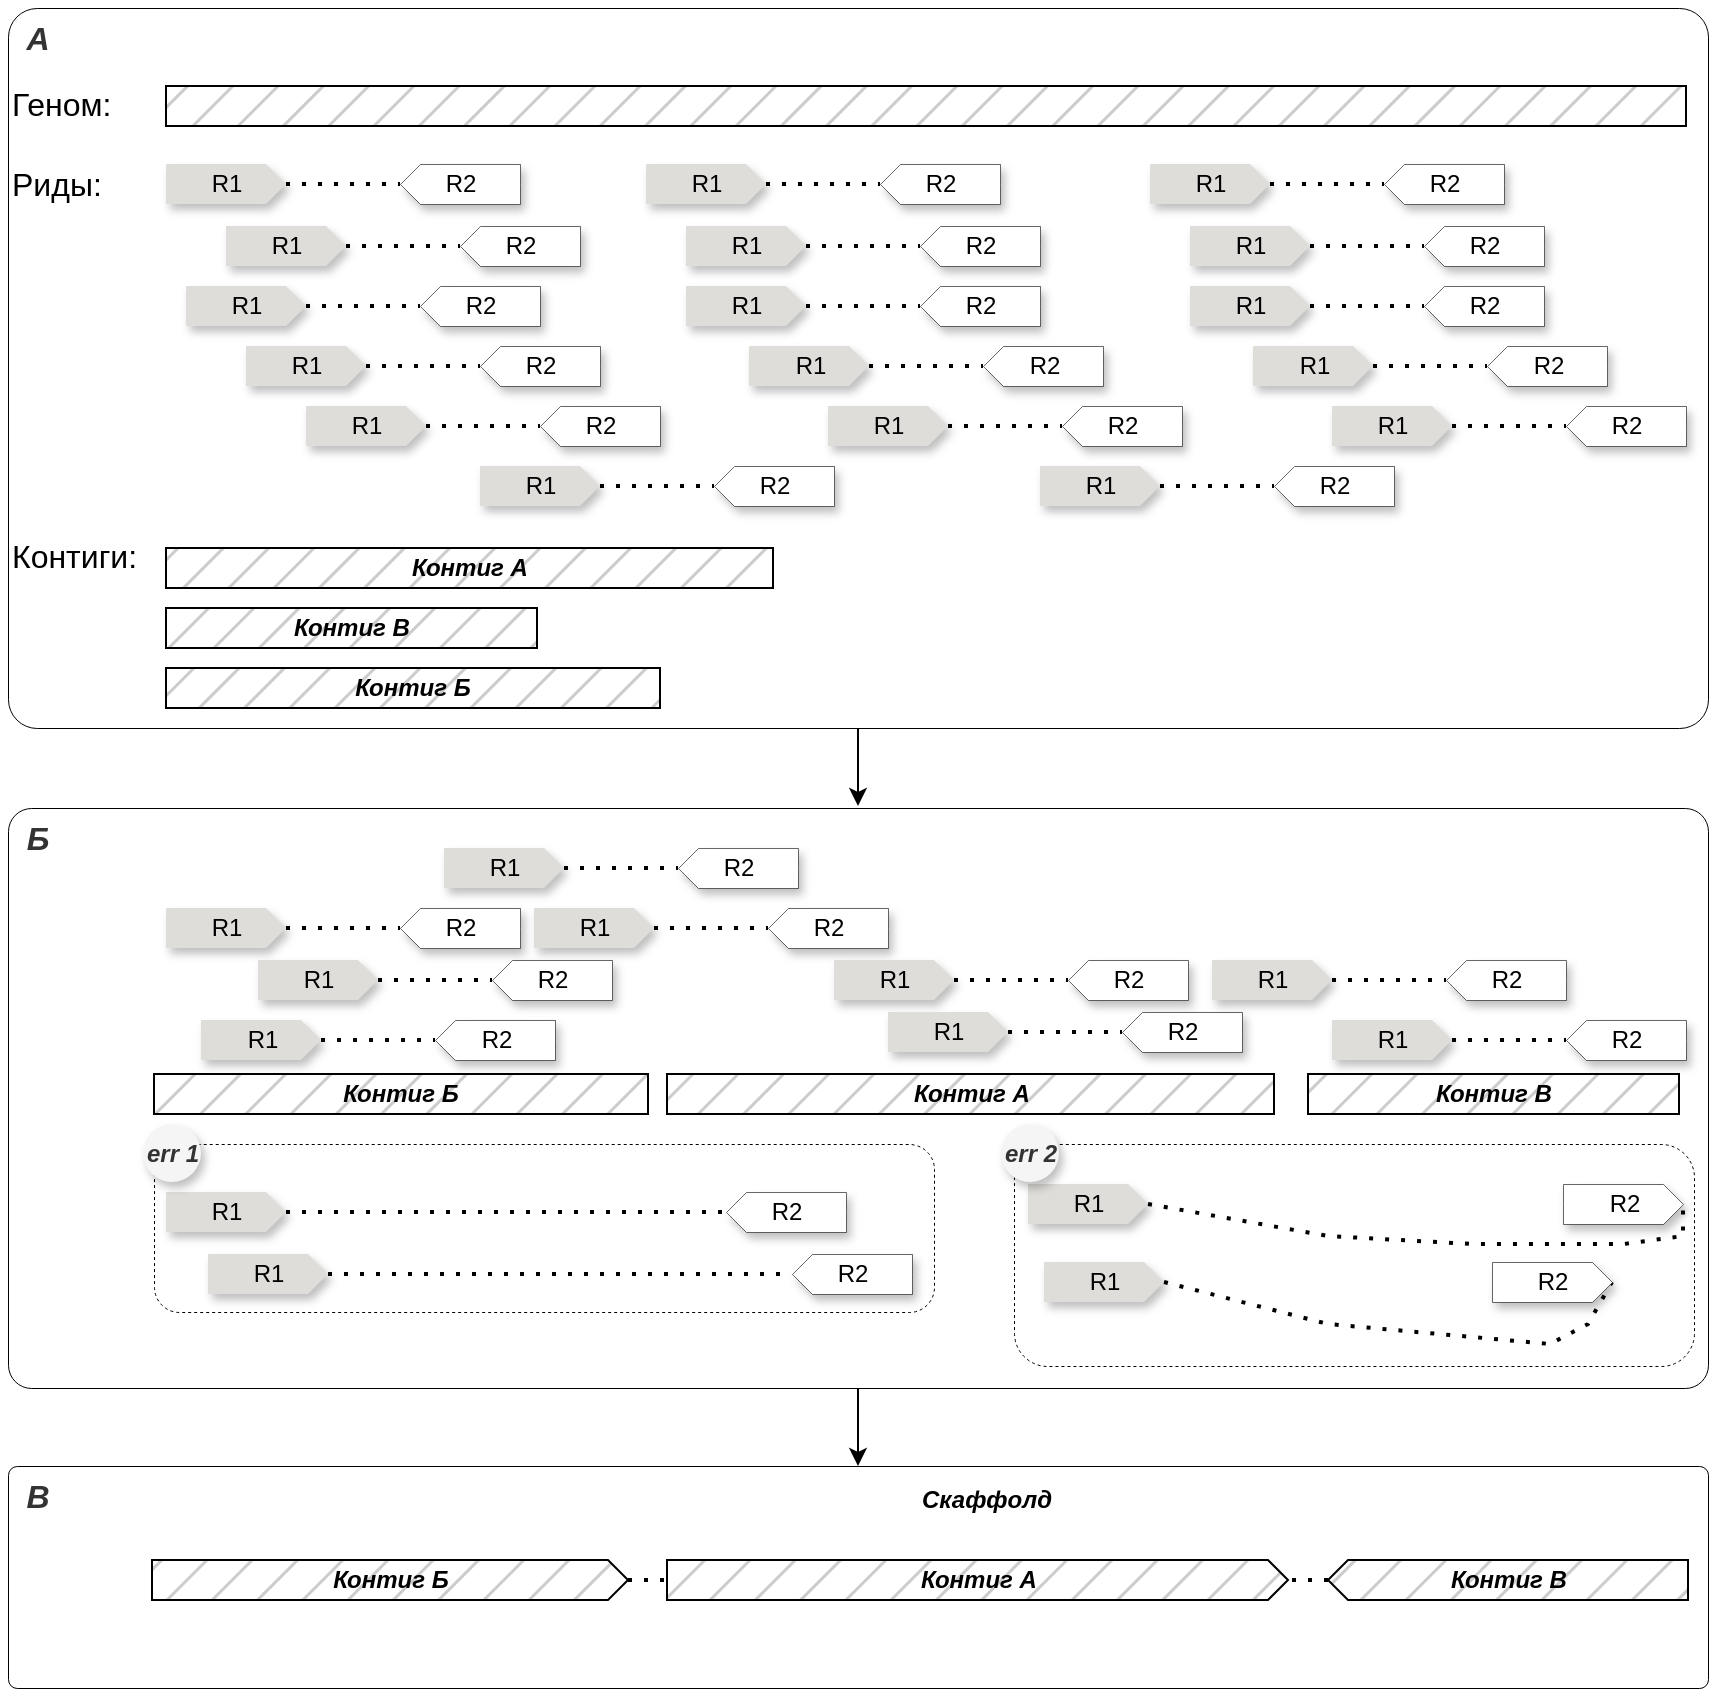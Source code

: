 <mxfile version="24.3.1" type="github">
  <diagram name="Page-1" id="klki8HAMNRLUYUzqoXMR">
    <mxGraphModel dx="2284" dy="1859" grid="1" gridSize="10" guides="1" tooltips="1" connect="1" arrows="1" fold="1" page="1" pageScale="1" pageWidth="850" pageHeight="1100" math="0" shadow="0">
      <root>
        <mxCell id="0" />
        <mxCell id="1" parent="0" />
        <mxCell id="mCn4RHrA8flqjWo2P5Nm-231" value="" style="rounded=1;whiteSpace=wrap;html=1;fillColor=none;strokeWidth=0.5;arcSize=4;" vertex="1" parent="1">
          <mxGeometry y="400" width="850" height="290" as="geometry" />
        </mxCell>
        <mxCell id="mCn4RHrA8flqjWo2P5Nm-222" value="" style="rounded=1;whiteSpace=wrap;html=1;fillColor=none;strokeWidth=0.5;dashed=1;" vertex="1" parent="1">
          <mxGeometry x="503" y="568" width="340" height="111" as="geometry" />
        </mxCell>
        <mxCell id="mCn4RHrA8flqjWo2P5Nm-1" value="" style="rounded=0;whiteSpace=wrap;html=1;strokeColor=default;gradientColor=none;gradientDirection=north;fillStyle=hatch;fillColor=#CCCCCC;" vertex="1" parent="1">
          <mxGeometry x="79" y="39" width="760" height="20" as="geometry" />
        </mxCell>
        <mxCell id="mCn4RHrA8flqjWo2P5Nm-2" value="R1" style="html=1;shadow=1;dashed=0;align=center;verticalAlign=middle;shape=mxgraph.arrows2.arrow;dy=0;dx=10;notch=0;fillColor=#deddda;strokeColor=none;" vertex="1" parent="1">
          <mxGeometry x="79" y="78" width="60" height="20" as="geometry" />
        </mxCell>
        <mxCell id="mCn4RHrA8flqjWo2P5Nm-3" value="" style="endArrow=none;dashed=1;html=1;dashPattern=1 3;strokeWidth=2;rounded=0;exitX=1;exitY=0.5;exitDx=0;exitDy=0;exitPerimeter=0;entryX=1;entryY=0.5;entryDx=0;entryDy=0;entryPerimeter=0;" edge="1" parent="1" source="mCn4RHrA8flqjWo2P5Nm-2" target="mCn4RHrA8flqjWo2P5Nm-4">
          <mxGeometry width="50" height="50" relative="1" as="geometry">
            <mxPoint x="309" y="118" as="sourcePoint" />
            <mxPoint x="399" y="88" as="targetPoint" />
          </mxGeometry>
        </mxCell>
        <mxCell id="mCn4RHrA8flqjWo2P5Nm-4" value="R2" style="html=1;shadow=1;dashed=0;align=center;verticalAlign=middle;shape=mxgraph.arrows2.arrow;dy=0;dx=10;notch=0;rotation=0;direction=west;strokeColor=default;strokeWidth=0.3;" vertex="1" parent="1">
          <mxGeometry x="196" y="78" width="60" height="20" as="geometry" />
        </mxCell>
        <mxCell id="mCn4RHrA8flqjWo2P5Nm-41" value="R1" style="html=1;shadow=1;dashed=0;align=center;verticalAlign=middle;shape=mxgraph.arrows2.arrow;dy=0;dx=10;notch=0;fillColor=#deddda;strokeColor=none;" vertex="1" parent="1">
          <mxGeometry x="109" y="109" width="60" height="20" as="geometry" />
        </mxCell>
        <mxCell id="mCn4RHrA8flqjWo2P5Nm-42" value="" style="endArrow=none;dashed=1;html=1;dashPattern=1 3;strokeWidth=2;rounded=0;exitX=1;exitY=0.5;exitDx=0;exitDy=0;exitPerimeter=0;entryX=1;entryY=0.5;entryDx=0;entryDy=0;entryPerimeter=0;" edge="1" parent="1" source="mCn4RHrA8flqjWo2P5Nm-41" target="mCn4RHrA8flqjWo2P5Nm-43">
          <mxGeometry width="50" height="50" relative="1" as="geometry">
            <mxPoint x="339" y="149" as="sourcePoint" />
            <mxPoint x="429" y="119" as="targetPoint" />
          </mxGeometry>
        </mxCell>
        <mxCell id="mCn4RHrA8flqjWo2P5Nm-43" value="R2" style="html=1;shadow=1;dashed=0;align=center;verticalAlign=middle;shape=mxgraph.arrows2.arrow;dy=0;dx=10;notch=0;rotation=0;direction=west;strokeColor=default;strokeWidth=0.3;" vertex="1" parent="1">
          <mxGeometry x="226" y="109" width="60" height="20" as="geometry" />
        </mxCell>
        <mxCell id="mCn4RHrA8flqjWo2P5Nm-44" value="R1" style="html=1;shadow=1;dashed=0;align=center;verticalAlign=middle;shape=mxgraph.arrows2.arrow;dy=0;dx=10;notch=0;fillColor=#deddda;strokeColor=none;" vertex="1" parent="1">
          <mxGeometry x="89" y="139" width="60" height="20" as="geometry" />
        </mxCell>
        <mxCell id="mCn4RHrA8flqjWo2P5Nm-45" value="" style="endArrow=none;dashed=1;html=1;dashPattern=1 3;strokeWidth=2;rounded=0;exitX=1;exitY=0.5;exitDx=0;exitDy=0;exitPerimeter=0;entryX=1;entryY=0.5;entryDx=0;entryDy=0;entryPerimeter=0;" edge="1" parent="1" source="mCn4RHrA8flqjWo2P5Nm-44" target="mCn4RHrA8flqjWo2P5Nm-46">
          <mxGeometry width="50" height="50" relative="1" as="geometry">
            <mxPoint x="319" y="179" as="sourcePoint" />
            <mxPoint x="409" y="149" as="targetPoint" />
          </mxGeometry>
        </mxCell>
        <mxCell id="mCn4RHrA8flqjWo2P5Nm-46" value="R2" style="html=1;shadow=1;dashed=0;align=center;verticalAlign=middle;shape=mxgraph.arrows2.arrow;dy=0;dx=10;notch=0;rotation=0;direction=west;strokeColor=default;strokeWidth=0.3;" vertex="1" parent="1">
          <mxGeometry x="206" y="139" width="60" height="20" as="geometry" />
        </mxCell>
        <mxCell id="mCn4RHrA8flqjWo2P5Nm-47" value="R1" style="html=1;shadow=1;dashed=0;align=center;verticalAlign=middle;shape=mxgraph.arrows2.arrow;dy=0;dx=10;notch=0;fillColor=#deddda;strokeColor=none;" vertex="1" parent="1">
          <mxGeometry x="119" y="169" width="60" height="20" as="geometry" />
        </mxCell>
        <mxCell id="mCn4RHrA8flqjWo2P5Nm-48" value="" style="endArrow=none;dashed=1;html=1;dashPattern=1 3;strokeWidth=2;rounded=0;exitX=1;exitY=0.5;exitDx=0;exitDy=0;exitPerimeter=0;entryX=1;entryY=0.5;entryDx=0;entryDy=0;entryPerimeter=0;" edge="1" parent="1" source="mCn4RHrA8flqjWo2P5Nm-47" target="mCn4RHrA8flqjWo2P5Nm-49">
          <mxGeometry width="50" height="50" relative="1" as="geometry">
            <mxPoint x="349" y="209" as="sourcePoint" />
            <mxPoint x="439" y="179" as="targetPoint" />
          </mxGeometry>
        </mxCell>
        <mxCell id="mCn4RHrA8flqjWo2P5Nm-49" value="R2" style="html=1;shadow=1;dashed=0;align=center;verticalAlign=middle;shape=mxgraph.arrows2.arrow;dy=0;dx=10;notch=0;rotation=0;direction=west;strokeColor=default;strokeWidth=0.3;" vertex="1" parent="1">
          <mxGeometry x="236" y="169" width="60" height="20" as="geometry" />
        </mxCell>
        <mxCell id="mCn4RHrA8flqjWo2P5Nm-50" value="R1" style="html=1;shadow=1;dashed=0;align=center;verticalAlign=middle;shape=mxgraph.arrows2.arrow;dy=0;dx=10;notch=0;fillColor=#deddda;strokeColor=none;" vertex="1" parent="1">
          <mxGeometry x="149" y="199" width="60" height="20" as="geometry" />
        </mxCell>
        <mxCell id="mCn4RHrA8flqjWo2P5Nm-51" value="" style="endArrow=none;dashed=1;html=1;dashPattern=1 3;strokeWidth=2;rounded=0;exitX=1;exitY=0.5;exitDx=0;exitDy=0;exitPerimeter=0;entryX=1;entryY=0.5;entryDx=0;entryDy=0;entryPerimeter=0;" edge="1" parent="1" source="mCn4RHrA8flqjWo2P5Nm-50" target="mCn4RHrA8flqjWo2P5Nm-52">
          <mxGeometry width="50" height="50" relative="1" as="geometry">
            <mxPoint x="379" y="239" as="sourcePoint" />
            <mxPoint x="469" y="209" as="targetPoint" />
          </mxGeometry>
        </mxCell>
        <mxCell id="mCn4RHrA8flqjWo2P5Nm-52" value="R2" style="html=1;shadow=1;dashed=0;align=center;verticalAlign=middle;shape=mxgraph.arrows2.arrow;dy=0;dx=10;notch=0;rotation=0;direction=west;strokeColor=default;strokeWidth=0.3;" vertex="1" parent="1">
          <mxGeometry x="266" y="199" width="60" height="20" as="geometry" />
        </mxCell>
        <mxCell id="mCn4RHrA8flqjWo2P5Nm-53" value="R1" style="html=1;shadow=1;dashed=0;align=center;verticalAlign=middle;shape=mxgraph.arrows2.arrow;dy=0;dx=10;notch=0;fillColor=#deddda;strokeColor=none;" vertex="1" parent="1">
          <mxGeometry x="236" y="229" width="60" height="20" as="geometry" />
        </mxCell>
        <mxCell id="mCn4RHrA8flqjWo2P5Nm-54" value="" style="endArrow=none;dashed=1;html=1;dashPattern=1 3;strokeWidth=2;rounded=0;exitX=1;exitY=0.5;exitDx=0;exitDy=0;exitPerimeter=0;entryX=1;entryY=0.5;entryDx=0;entryDy=0;entryPerimeter=0;" edge="1" parent="1" source="mCn4RHrA8flqjWo2P5Nm-53" target="mCn4RHrA8flqjWo2P5Nm-55">
          <mxGeometry width="50" height="50" relative="1" as="geometry">
            <mxPoint x="466" y="269" as="sourcePoint" />
            <mxPoint x="556" y="239" as="targetPoint" />
          </mxGeometry>
        </mxCell>
        <mxCell id="mCn4RHrA8flqjWo2P5Nm-55" value="R2" style="html=1;shadow=1;dashed=0;align=center;verticalAlign=middle;shape=mxgraph.arrows2.arrow;dy=0;dx=10;notch=0;rotation=0;direction=west;strokeColor=default;strokeWidth=0.3;" vertex="1" parent="1">
          <mxGeometry x="353" y="229" width="60" height="20" as="geometry" />
        </mxCell>
        <mxCell id="mCn4RHrA8flqjWo2P5Nm-56" value="R1" style="html=1;shadow=1;dashed=0;align=center;verticalAlign=middle;shape=mxgraph.arrows2.arrow;dy=0;dx=10;notch=0;fillColor=#deddda;strokeColor=none;" vertex="1" parent="1">
          <mxGeometry x="319" y="78" width="60" height="20" as="geometry" />
        </mxCell>
        <mxCell id="mCn4RHrA8flqjWo2P5Nm-57" value="" style="endArrow=none;dashed=1;html=1;dashPattern=1 3;strokeWidth=2;rounded=0;exitX=1;exitY=0.5;exitDx=0;exitDy=0;exitPerimeter=0;entryX=1;entryY=0.5;entryDx=0;entryDy=0;entryPerimeter=0;" edge="1" parent="1" source="mCn4RHrA8flqjWo2P5Nm-56" target="mCn4RHrA8flqjWo2P5Nm-58">
          <mxGeometry width="50" height="50" relative="1" as="geometry">
            <mxPoint x="549" y="118" as="sourcePoint" />
            <mxPoint x="639" y="88" as="targetPoint" />
          </mxGeometry>
        </mxCell>
        <mxCell id="mCn4RHrA8flqjWo2P5Nm-58" value="R2" style="html=1;shadow=1;dashed=0;align=center;verticalAlign=middle;shape=mxgraph.arrows2.arrow;dy=0;dx=10;notch=0;rotation=0;direction=west;strokeColor=default;strokeWidth=0.3;" vertex="1" parent="1">
          <mxGeometry x="436" y="78" width="60" height="20" as="geometry" />
        </mxCell>
        <mxCell id="mCn4RHrA8flqjWo2P5Nm-59" value="R1" style="html=1;shadow=1;dashed=0;align=center;verticalAlign=middle;shape=mxgraph.arrows2.arrow;dy=0;dx=10;notch=0;fillColor=#deddda;strokeColor=none;" vertex="1" parent="1">
          <mxGeometry x="339" y="109" width="60" height="20" as="geometry" />
        </mxCell>
        <mxCell id="mCn4RHrA8flqjWo2P5Nm-60" value="" style="endArrow=none;dashed=1;html=1;dashPattern=1 3;strokeWidth=2;rounded=0;exitX=1;exitY=0.5;exitDx=0;exitDy=0;exitPerimeter=0;entryX=1;entryY=0.5;entryDx=0;entryDy=0;entryPerimeter=0;" edge="1" parent="1" source="mCn4RHrA8flqjWo2P5Nm-59" target="mCn4RHrA8flqjWo2P5Nm-61">
          <mxGeometry width="50" height="50" relative="1" as="geometry">
            <mxPoint x="569" y="149" as="sourcePoint" />
            <mxPoint x="659" y="119" as="targetPoint" />
          </mxGeometry>
        </mxCell>
        <mxCell id="mCn4RHrA8flqjWo2P5Nm-61" value="R2" style="html=1;shadow=1;dashed=0;align=center;verticalAlign=middle;shape=mxgraph.arrows2.arrow;dy=0;dx=10;notch=0;rotation=0;direction=west;strokeColor=default;strokeWidth=0.3;" vertex="1" parent="1">
          <mxGeometry x="456" y="109" width="60" height="20" as="geometry" />
        </mxCell>
        <mxCell id="mCn4RHrA8flqjWo2P5Nm-62" value="R1" style="html=1;shadow=1;dashed=0;align=center;verticalAlign=middle;shape=mxgraph.arrows2.arrow;dy=0;dx=10;notch=0;fillColor=#deddda;strokeColor=none;" vertex="1" parent="1">
          <mxGeometry x="339" y="139" width="60" height="20" as="geometry" />
        </mxCell>
        <mxCell id="mCn4RHrA8flqjWo2P5Nm-63" value="" style="endArrow=none;dashed=1;html=1;dashPattern=1 3;strokeWidth=2;rounded=0;exitX=1;exitY=0.5;exitDx=0;exitDy=0;exitPerimeter=0;entryX=1;entryY=0.5;entryDx=0;entryDy=0;entryPerimeter=0;" edge="1" parent="1" source="mCn4RHrA8flqjWo2P5Nm-62" target="mCn4RHrA8flqjWo2P5Nm-64">
          <mxGeometry width="50" height="50" relative="1" as="geometry">
            <mxPoint x="569" y="179" as="sourcePoint" />
            <mxPoint x="659" y="149" as="targetPoint" />
          </mxGeometry>
        </mxCell>
        <mxCell id="mCn4RHrA8flqjWo2P5Nm-64" value="R2" style="html=1;shadow=1;dashed=0;align=center;verticalAlign=middle;shape=mxgraph.arrows2.arrow;dy=0;dx=10;notch=0;rotation=0;direction=west;strokeColor=default;strokeWidth=0.3;" vertex="1" parent="1">
          <mxGeometry x="456" y="139" width="60" height="20" as="geometry" />
        </mxCell>
        <mxCell id="mCn4RHrA8flqjWo2P5Nm-65" value="R1" style="html=1;shadow=1;dashed=0;align=center;verticalAlign=middle;shape=mxgraph.arrows2.arrow;dy=0;dx=10;notch=0;fillColor=#deddda;strokeColor=none;" vertex="1" parent="1">
          <mxGeometry x="370.5" y="169" width="60" height="20" as="geometry" />
        </mxCell>
        <mxCell id="mCn4RHrA8flqjWo2P5Nm-66" value="" style="endArrow=none;dashed=1;html=1;dashPattern=1 3;strokeWidth=2;rounded=0;exitX=1;exitY=0.5;exitDx=0;exitDy=0;exitPerimeter=0;entryX=1;entryY=0.5;entryDx=0;entryDy=0;entryPerimeter=0;" edge="1" parent="1" source="mCn4RHrA8flqjWo2P5Nm-65" target="mCn4RHrA8flqjWo2P5Nm-67">
          <mxGeometry width="50" height="50" relative="1" as="geometry">
            <mxPoint x="600.5" y="209" as="sourcePoint" />
            <mxPoint x="690.5" y="179" as="targetPoint" />
          </mxGeometry>
        </mxCell>
        <mxCell id="mCn4RHrA8flqjWo2P5Nm-67" value="R2" style="html=1;shadow=1;dashed=0;align=center;verticalAlign=middle;shape=mxgraph.arrows2.arrow;dy=0;dx=10;notch=0;rotation=0;direction=west;strokeColor=default;strokeWidth=0.3;" vertex="1" parent="1">
          <mxGeometry x="487.5" y="169" width="60" height="20" as="geometry" />
        </mxCell>
        <mxCell id="mCn4RHrA8flqjWo2P5Nm-68" value="R1" style="html=1;shadow=1;dashed=0;align=center;verticalAlign=middle;shape=mxgraph.arrows2.arrow;dy=0;dx=10;notch=0;fillColor=#deddda;strokeColor=none;" vertex="1" parent="1">
          <mxGeometry x="410" y="199" width="60" height="20" as="geometry" />
        </mxCell>
        <mxCell id="mCn4RHrA8flqjWo2P5Nm-69" value="" style="endArrow=none;dashed=1;html=1;dashPattern=1 3;strokeWidth=2;rounded=0;exitX=1;exitY=0.5;exitDx=0;exitDy=0;exitPerimeter=0;entryX=1;entryY=0.5;entryDx=0;entryDy=0;entryPerimeter=0;" edge="1" parent="1" source="mCn4RHrA8flqjWo2P5Nm-68" target="mCn4RHrA8flqjWo2P5Nm-70">
          <mxGeometry width="50" height="50" relative="1" as="geometry">
            <mxPoint x="640" y="239" as="sourcePoint" />
            <mxPoint x="730" y="209" as="targetPoint" />
          </mxGeometry>
        </mxCell>
        <mxCell id="mCn4RHrA8flqjWo2P5Nm-70" value="R2" style="html=1;shadow=1;dashed=0;align=center;verticalAlign=middle;shape=mxgraph.arrows2.arrow;dy=0;dx=10;notch=0;rotation=0;direction=west;strokeColor=default;strokeWidth=0.3;" vertex="1" parent="1">
          <mxGeometry x="527" y="199" width="60" height="20" as="geometry" />
        </mxCell>
        <mxCell id="mCn4RHrA8flqjWo2P5Nm-71" value="R1" style="html=1;shadow=1;dashed=0;align=center;verticalAlign=middle;shape=mxgraph.arrows2.arrow;dy=0;dx=10;notch=0;fillColor=#deddda;strokeColor=none;" vertex="1" parent="1">
          <mxGeometry x="516" y="229" width="60" height="20" as="geometry" />
        </mxCell>
        <mxCell id="mCn4RHrA8flqjWo2P5Nm-72" value="" style="endArrow=none;dashed=1;html=1;dashPattern=1 3;strokeWidth=2;rounded=0;exitX=1;exitY=0.5;exitDx=0;exitDy=0;exitPerimeter=0;entryX=1;entryY=0.5;entryDx=0;entryDy=0;entryPerimeter=0;" edge="1" parent="1" source="mCn4RHrA8flqjWo2P5Nm-71" target="mCn4RHrA8flqjWo2P5Nm-73">
          <mxGeometry width="50" height="50" relative="1" as="geometry">
            <mxPoint x="746" y="269" as="sourcePoint" />
            <mxPoint x="836" y="239" as="targetPoint" />
          </mxGeometry>
        </mxCell>
        <mxCell id="mCn4RHrA8flqjWo2P5Nm-73" value="R2" style="html=1;shadow=1;dashed=0;align=center;verticalAlign=middle;shape=mxgraph.arrows2.arrow;dy=0;dx=10;notch=0;rotation=0;direction=west;strokeColor=default;strokeWidth=0.3;" vertex="1" parent="1">
          <mxGeometry x="633" y="229" width="60" height="20" as="geometry" />
        </mxCell>
        <mxCell id="mCn4RHrA8flqjWo2P5Nm-116" value="R1" style="html=1;shadow=1;dashed=0;align=center;verticalAlign=middle;shape=mxgraph.arrows2.arrow;dy=0;dx=10;notch=0;fillColor=#deddda;strokeColor=none;" vertex="1" parent="1">
          <mxGeometry x="571" y="78" width="60" height="20" as="geometry" />
        </mxCell>
        <mxCell id="mCn4RHrA8flqjWo2P5Nm-117" value="" style="endArrow=none;dashed=1;html=1;dashPattern=1 3;strokeWidth=2;rounded=0;exitX=1;exitY=0.5;exitDx=0;exitDy=0;exitPerimeter=0;entryX=1;entryY=0.5;entryDx=0;entryDy=0;entryPerimeter=0;" edge="1" parent="1" source="mCn4RHrA8flqjWo2P5Nm-116" target="mCn4RHrA8flqjWo2P5Nm-118">
          <mxGeometry width="50" height="50" relative="1" as="geometry">
            <mxPoint x="801" y="118" as="sourcePoint" />
            <mxPoint x="891" y="88" as="targetPoint" />
          </mxGeometry>
        </mxCell>
        <mxCell id="mCn4RHrA8flqjWo2P5Nm-118" value="R2" style="html=1;shadow=1;dashed=0;align=center;verticalAlign=middle;shape=mxgraph.arrows2.arrow;dy=0;dx=10;notch=0;rotation=0;direction=west;strokeColor=default;strokeWidth=0.3;" vertex="1" parent="1">
          <mxGeometry x="688" y="78" width="60" height="20" as="geometry" />
        </mxCell>
        <mxCell id="mCn4RHrA8flqjWo2P5Nm-119" value="R1" style="html=1;shadow=1;dashed=0;align=center;verticalAlign=middle;shape=mxgraph.arrows2.arrow;dy=0;dx=10;notch=0;fillColor=#deddda;strokeColor=none;" vertex="1" parent="1">
          <mxGeometry x="591" y="109" width="60" height="20" as="geometry" />
        </mxCell>
        <mxCell id="mCn4RHrA8flqjWo2P5Nm-120" value="" style="endArrow=none;dashed=1;html=1;dashPattern=1 3;strokeWidth=2;rounded=0;exitX=1;exitY=0.5;exitDx=0;exitDy=0;exitPerimeter=0;entryX=1;entryY=0.5;entryDx=0;entryDy=0;entryPerimeter=0;" edge="1" parent="1" source="mCn4RHrA8flqjWo2P5Nm-119" target="mCn4RHrA8flqjWo2P5Nm-121">
          <mxGeometry width="50" height="50" relative="1" as="geometry">
            <mxPoint x="821" y="149" as="sourcePoint" />
            <mxPoint x="911" y="119" as="targetPoint" />
          </mxGeometry>
        </mxCell>
        <mxCell id="mCn4RHrA8flqjWo2P5Nm-121" value="R2" style="html=1;shadow=1;dashed=0;align=center;verticalAlign=middle;shape=mxgraph.arrows2.arrow;dy=0;dx=10;notch=0;rotation=0;direction=west;strokeColor=default;strokeWidth=0.3;" vertex="1" parent="1">
          <mxGeometry x="708" y="109" width="60" height="20" as="geometry" />
        </mxCell>
        <mxCell id="mCn4RHrA8flqjWo2P5Nm-122" value="R1" style="html=1;shadow=1;dashed=0;align=center;verticalAlign=middle;shape=mxgraph.arrows2.arrow;dy=0;dx=10;notch=0;fillColor=#deddda;strokeColor=none;" vertex="1" parent="1">
          <mxGeometry x="591" y="139" width="60" height="20" as="geometry" />
        </mxCell>
        <mxCell id="mCn4RHrA8flqjWo2P5Nm-123" value="" style="endArrow=none;dashed=1;html=1;dashPattern=1 3;strokeWidth=2;rounded=0;exitX=1;exitY=0.5;exitDx=0;exitDy=0;exitPerimeter=0;entryX=1;entryY=0.5;entryDx=0;entryDy=0;entryPerimeter=0;" edge="1" parent="1" source="mCn4RHrA8flqjWo2P5Nm-122" target="mCn4RHrA8flqjWo2P5Nm-124">
          <mxGeometry width="50" height="50" relative="1" as="geometry">
            <mxPoint x="821" y="179" as="sourcePoint" />
            <mxPoint x="911" y="149" as="targetPoint" />
          </mxGeometry>
        </mxCell>
        <mxCell id="mCn4RHrA8flqjWo2P5Nm-124" value="R2" style="html=1;shadow=1;dashed=0;align=center;verticalAlign=middle;shape=mxgraph.arrows2.arrow;dy=0;dx=10;notch=0;rotation=0;direction=west;strokeColor=default;strokeWidth=0.3;" vertex="1" parent="1">
          <mxGeometry x="708" y="139" width="60" height="20" as="geometry" />
        </mxCell>
        <mxCell id="mCn4RHrA8flqjWo2P5Nm-125" value="R1" style="html=1;shadow=1;dashed=0;align=center;verticalAlign=middle;shape=mxgraph.arrows2.arrow;dy=0;dx=10;notch=0;fillColor=#deddda;strokeColor=none;" vertex="1" parent="1">
          <mxGeometry x="622.5" y="169" width="60" height="20" as="geometry" />
        </mxCell>
        <mxCell id="mCn4RHrA8flqjWo2P5Nm-126" value="" style="endArrow=none;dashed=1;html=1;dashPattern=1 3;strokeWidth=2;rounded=0;exitX=1;exitY=0.5;exitDx=0;exitDy=0;exitPerimeter=0;entryX=1;entryY=0.5;entryDx=0;entryDy=0;entryPerimeter=0;" edge="1" parent="1" source="mCn4RHrA8flqjWo2P5Nm-125" target="mCn4RHrA8flqjWo2P5Nm-127">
          <mxGeometry width="50" height="50" relative="1" as="geometry">
            <mxPoint x="852.5" y="209" as="sourcePoint" />
            <mxPoint x="942.5" y="179" as="targetPoint" />
          </mxGeometry>
        </mxCell>
        <mxCell id="mCn4RHrA8flqjWo2P5Nm-127" value="R2" style="html=1;shadow=1;dashed=0;align=center;verticalAlign=middle;shape=mxgraph.arrows2.arrow;dy=0;dx=10;notch=0;rotation=0;direction=west;strokeColor=default;strokeWidth=0.3;" vertex="1" parent="1">
          <mxGeometry x="739.5" y="169" width="60" height="20" as="geometry" />
        </mxCell>
        <mxCell id="mCn4RHrA8flqjWo2P5Nm-128" value="R1" style="html=1;shadow=1;dashed=0;align=center;verticalAlign=middle;shape=mxgraph.arrows2.arrow;dy=0;dx=10;notch=0;fillColor=#deddda;strokeColor=none;" vertex="1" parent="1">
          <mxGeometry x="662" y="199" width="60" height="20" as="geometry" />
        </mxCell>
        <mxCell id="mCn4RHrA8flqjWo2P5Nm-129" value="" style="endArrow=none;dashed=1;html=1;dashPattern=1 3;strokeWidth=2;rounded=0;exitX=1;exitY=0.5;exitDx=0;exitDy=0;exitPerimeter=0;entryX=1;entryY=0.5;entryDx=0;entryDy=0;entryPerimeter=0;" edge="1" parent="1" source="mCn4RHrA8flqjWo2P5Nm-128" target="mCn4RHrA8flqjWo2P5Nm-130">
          <mxGeometry width="50" height="50" relative="1" as="geometry">
            <mxPoint x="892" y="239" as="sourcePoint" />
            <mxPoint x="982" y="209" as="targetPoint" />
          </mxGeometry>
        </mxCell>
        <mxCell id="mCn4RHrA8flqjWo2P5Nm-130" value="R2" style="html=1;shadow=1;dashed=0;align=center;verticalAlign=middle;shape=mxgraph.arrows2.arrow;dy=0;dx=10;notch=0;rotation=0;direction=west;strokeColor=default;strokeWidth=0.3;" vertex="1" parent="1">
          <mxGeometry x="779" y="199" width="60" height="20" as="geometry" />
        </mxCell>
        <mxCell id="mCn4RHrA8flqjWo2P5Nm-131" value="&lt;font style=&quot;font-size: 16px;&quot;&gt;Геном:&lt;/font&gt;" style="text;html=1;align=left;verticalAlign=middle;whiteSpace=wrap;rounded=0;" vertex="1" parent="1">
          <mxGeometry y="33" width="60" height="30" as="geometry" />
        </mxCell>
        <mxCell id="mCn4RHrA8flqjWo2P5Nm-132" value="&lt;font style=&quot;font-size: 16px;&quot;&gt;Риды:&lt;/font&gt;" style="text;html=1;align=left;verticalAlign=middle;whiteSpace=wrap;rounded=0;" vertex="1" parent="1">
          <mxGeometry y="73" width="60" height="30" as="geometry" />
        </mxCell>
        <mxCell id="mCn4RHrA8flqjWo2P5Nm-133" value="&lt;i&gt;&lt;b&gt;Контиг &lt;/b&gt;&lt;/i&gt;&lt;i&gt;&lt;b&gt;Б&lt;/b&gt;&lt;/i&gt;" style="rounded=0;whiteSpace=wrap;html=1;strokeColor=default;gradientColor=none;gradientDirection=north;fillStyle=hatch;fillColor=#CCCCCC;" vertex="1" parent="1">
          <mxGeometry x="73" y="533" width="247" height="20" as="geometry" />
        </mxCell>
        <mxCell id="mCn4RHrA8flqjWo2P5Nm-134" value="&lt;i&gt;&lt;b&gt;Контиг&amp;nbsp;В&lt;/b&gt;&lt;/i&gt;" style="rounded=0;whiteSpace=wrap;html=1;strokeColor=default;gradientColor=none;gradientDirection=north;fillStyle=hatch;fillColor=#CCCCCC;" vertex="1" parent="1">
          <mxGeometry x="650" y="533" width="185.5" height="20" as="geometry" />
        </mxCell>
        <mxCell id="mCn4RHrA8flqjWo2P5Nm-135" value="&lt;i&gt;&lt;b&gt;Контиг A&lt;/b&gt;&lt;/i&gt;" style="rounded=0;whiteSpace=wrap;html=1;strokeColor=default;gradientColor=none;gradientDirection=north;fillStyle=hatch;fillColor=#CCCCCC;" vertex="1" parent="1">
          <mxGeometry x="329.5" y="533" width="303.5" height="20" as="geometry" />
        </mxCell>
        <mxCell id="mCn4RHrA8flqjWo2P5Nm-137" value="R1" style="html=1;shadow=1;dashed=0;align=center;verticalAlign=middle;shape=mxgraph.arrows2.arrow;dy=0;dx=10;notch=0;fillColor=#deddda;strokeColor=none;" vertex="1" parent="1">
          <mxGeometry x="263" y="450" width="60" height="20" as="geometry" />
        </mxCell>
        <mxCell id="mCn4RHrA8flqjWo2P5Nm-138" value="" style="endArrow=none;dashed=1;html=1;dashPattern=1 3;strokeWidth=2;rounded=0;exitX=1;exitY=0.5;exitDx=0;exitDy=0;exitPerimeter=0;entryX=1;entryY=0.5;entryDx=0;entryDy=0;entryPerimeter=0;" edge="1" parent="1" source="mCn4RHrA8flqjWo2P5Nm-137" target="mCn4RHrA8flqjWo2P5Nm-139">
          <mxGeometry width="50" height="50" relative="1" as="geometry">
            <mxPoint x="493" y="490" as="sourcePoint" />
            <mxPoint x="583" y="460" as="targetPoint" />
          </mxGeometry>
        </mxCell>
        <mxCell id="mCn4RHrA8flqjWo2P5Nm-139" value="R2" style="html=1;shadow=1;dashed=0;align=center;verticalAlign=middle;shape=mxgraph.arrows2.arrow;dy=0;dx=10;notch=0;rotation=0;direction=west;strokeColor=default;strokeWidth=0.3;" vertex="1" parent="1">
          <mxGeometry x="380" y="450" width="60" height="20" as="geometry" />
        </mxCell>
        <mxCell id="mCn4RHrA8flqjWo2P5Nm-143" value="R1" style="html=1;shadow=1;dashed=0;align=center;verticalAlign=middle;shape=mxgraph.arrows2.arrow;dy=0;dx=10;notch=0;fillColor=#deddda;strokeColor=none;" vertex="1" parent="1">
          <mxGeometry x="79" y="450" width="60" height="20" as="geometry" />
        </mxCell>
        <mxCell id="mCn4RHrA8flqjWo2P5Nm-144" value="" style="endArrow=none;dashed=1;html=1;dashPattern=1 3;strokeWidth=2;rounded=0;exitX=1;exitY=0.5;exitDx=0;exitDy=0;exitPerimeter=0;entryX=1;entryY=0.5;entryDx=0;entryDy=0;entryPerimeter=0;" edge="1" parent="1" source="mCn4RHrA8flqjWo2P5Nm-143" target="mCn4RHrA8flqjWo2P5Nm-145">
          <mxGeometry width="50" height="50" relative="1" as="geometry">
            <mxPoint x="309" y="490" as="sourcePoint" />
            <mxPoint x="399" y="460" as="targetPoint" />
          </mxGeometry>
        </mxCell>
        <mxCell id="mCn4RHrA8flqjWo2P5Nm-145" value="R2" style="html=1;shadow=1;dashed=0;align=center;verticalAlign=middle;shape=mxgraph.arrows2.arrow;dy=0;dx=10;notch=0;rotation=0;direction=west;strokeColor=default;strokeWidth=0.3;" vertex="1" parent="1">
          <mxGeometry x="196" y="450" width="60" height="20" as="geometry" />
        </mxCell>
        <mxCell id="mCn4RHrA8flqjWo2P5Nm-146" value="R1" style="html=1;shadow=1;dashed=0;align=center;verticalAlign=middle;shape=mxgraph.arrows2.arrow;dy=0;dx=10;notch=0;fillColor=#deddda;strokeColor=none;" vertex="1" parent="1">
          <mxGeometry x="125" y="476" width="60" height="20" as="geometry" />
        </mxCell>
        <mxCell id="mCn4RHrA8flqjWo2P5Nm-147" value="" style="endArrow=none;dashed=1;html=1;dashPattern=1 3;strokeWidth=2;rounded=0;exitX=1;exitY=0.5;exitDx=0;exitDy=0;exitPerimeter=0;entryX=1;entryY=0.5;entryDx=0;entryDy=0;entryPerimeter=0;" edge="1" parent="1" source="mCn4RHrA8flqjWo2P5Nm-146" target="mCn4RHrA8flqjWo2P5Nm-148">
          <mxGeometry width="50" height="50" relative="1" as="geometry">
            <mxPoint x="355" y="516" as="sourcePoint" />
            <mxPoint x="445" y="486" as="targetPoint" />
          </mxGeometry>
        </mxCell>
        <mxCell id="mCn4RHrA8flqjWo2P5Nm-148" value="R2" style="html=1;shadow=1;dashed=0;align=center;verticalAlign=middle;shape=mxgraph.arrows2.arrow;dy=0;dx=10;notch=0;rotation=0;direction=west;strokeColor=default;strokeWidth=0.3;" vertex="1" parent="1">
          <mxGeometry x="242" y="476" width="60" height="20" as="geometry" />
        </mxCell>
        <mxCell id="mCn4RHrA8flqjWo2P5Nm-149" value="R1" style="html=1;shadow=1;dashed=0;align=center;verticalAlign=middle;shape=mxgraph.arrows2.arrow;dy=0;dx=10;notch=0;fillColor=#deddda;strokeColor=none;" vertex="1" parent="1">
          <mxGeometry x="96.5" y="506" width="60" height="20" as="geometry" />
        </mxCell>
        <mxCell id="mCn4RHrA8flqjWo2P5Nm-150" value="" style="endArrow=none;dashed=1;html=1;dashPattern=1 3;strokeWidth=2;rounded=0;exitX=1;exitY=0.5;exitDx=0;exitDy=0;exitPerimeter=0;entryX=1;entryY=0.5;entryDx=0;entryDy=0;entryPerimeter=0;" edge="1" parent="1" source="mCn4RHrA8flqjWo2P5Nm-149" target="mCn4RHrA8flqjWo2P5Nm-151">
          <mxGeometry width="50" height="50" relative="1" as="geometry">
            <mxPoint x="326.5" y="546" as="sourcePoint" />
            <mxPoint x="416.5" y="516" as="targetPoint" />
          </mxGeometry>
        </mxCell>
        <mxCell id="mCn4RHrA8flqjWo2P5Nm-151" value="R2" style="html=1;shadow=1;dashed=0;align=center;verticalAlign=middle;shape=mxgraph.arrows2.arrow;dy=0;dx=10;notch=0;rotation=0;direction=west;strokeColor=default;strokeWidth=0.3;" vertex="1" parent="1">
          <mxGeometry x="213.5" y="506" width="60" height="20" as="geometry" />
        </mxCell>
        <mxCell id="mCn4RHrA8flqjWo2P5Nm-152" value="R1" style="html=1;shadow=1;dashed=0;align=center;verticalAlign=middle;shape=mxgraph.arrows2.arrow;dy=0;dx=10;notch=0;fillColor=#deddda;strokeColor=none;" vertex="1" parent="1">
          <mxGeometry x="79" y="592" width="60" height="20" as="geometry" />
        </mxCell>
        <mxCell id="mCn4RHrA8flqjWo2P5Nm-153" value="" style="endArrow=none;dashed=1;html=1;dashPattern=1 3;strokeWidth=2;rounded=0;exitX=1;exitY=0.5;exitDx=0;exitDy=0;exitPerimeter=0;entryX=1;entryY=0.5;entryDx=0;entryDy=0;entryPerimeter=0;" edge="1" parent="1" source="mCn4RHrA8flqjWo2P5Nm-152" target="mCn4RHrA8flqjWo2P5Nm-154">
          <mxGeometry width="50" height="50" relative="1" as="geometry">
            <mxPoint x="309" y="632" as="sourcePoint" />
            <mxPoint x="399" y="602" as="targetPoint" />
          </mxGeometry>
        </mxCell>
        <mxCell id="mCn4RHrA8flqjWo2P5Nm-154" value="R2" style="html=1;shadow=1;dashed=0;align=center;verticalAlign=middle;shape=mxgraph.arrows2.arrow;dy=0;dx=10;notch=0;rotation=0;direction=west;strokeColor=default;strokeWidth=0.3;" vertex="1" parent="1">
          <mxGeometry x="359" y="592" width="60" height="20" as="geometry" />
        </mxCell>
        <mxCell id="mCn4RHrA8flqjWo2P5Nm-155" value="R1" style="html=1;shadow=1;dashed=0;align=center;verticalAlign=middle;shape=mxgraph.arrows2.arrow;dy=0;dx=10;notch=0;fillColor=#deddda;strokeColor=none;" vertex="1" parent="1">
          <mxGeometry x="510" y="588" width="60" height="20" as="geometry" />
        </mxCell>
        <mxCell id="mCn4RHrA8flqjWo2P5Nm-156" value="" style="endArrow=none;dashed=1;html=1;dashPattern=1 3;strokeWidth=2;rounded=0;exitX=1;exitY=0.5;exitDx=0;exitDy=0;exitPerimeter=0;entryX=1;entryY=0.5;entryDx=0;entryDy=0;entryPerimeter=0;" edge="1" parent="1" source="mCn4RHrA8flqjWo2P5Nm-155" target="mCn4RHrA8flqjWo2P5Nm-157">
          <mxGeometry width="50" height="50" relative="1" as="geometry">
            <mxPoint x="691.5" y="628" as="sourcePoint" />
            <mxPoint x="781.5" y="598" as="targetPoint" />
            <Array as="points">
              <mxPoint x="660" y="614" />
              <mxPoint x="732" y="618" />
              <mxPoint x="808" y="618" />
              <mxPoint x="837.5" y="614" />
            </Array>
          </mxGeometry>
        </mxCell>
        <mxCell id="mCn4RHrA8flqjWo2P5Nm-157" value="R2" style="html=1;shadow=1;dashed=0;align=center;verticalAlign=middle;shape=mxgraph.arrows2.arrow;dy=0;dx=10;notch=0;rotation=0;direction=east;strokeColor=default;strokeWidth=0.3;" vertex="1" parent="1">
          <mxGeometry x="777.5" y="588" width="60" height="20" as="geometry" />
        </mxCell>
        <mxCell id="mCn4RHrA8flqjWo2P5Nm-158" value="R1" style="html=1;shadow=1;dashed=0;align=center;verticalAlign=middle;shape=mxgraph.arrows2.arrow;dy=0;dx=10;notch=0;fillColor=#deddda;strokeColor=none;" vertex="1" parent="1">
          <mxGeometry x="218" y="420" width="60" height="20" as="geometry" />
        </mxCell>
        <mxCell id="mCn4RHrA8flqjWo2P5Nm-159" value="" style="endArrow=none;dashed=1;html=1;dashPattern=1 3;strokeWidth=2;rounded=0;exitX=1;exitY=0.5;exitDx=0;exitDy=0;exitPerimeter=0;entryX=1;entryY=0.5;entryDx=0;entryDy=0;entryPerimeter=0;" edge="1" parent="1" source="mCn4RHrA8flqjWo2P5Nm-158" target="mCn4RHrA8flqjWo2P5Nm-160">
          <mxGeometry width="50" height="50" relative="1" as="geometry">
            <mxPoint x="448" y="460" as="sourcePoint" />
            <mxPoint x="538" y="430" as="targetPoint" />
          </mxGeometry>
        </mxCell>
        <mxCell id="mCn4RHrA8flqjWo2P5Nm-160" value="R2" style="html=1;shadow=1;dashed=0;align=center;verticalAlign=middle;shape=mxgraph.arrows2.arrow;dy=0;dx=10;notch=0;rotation=0;direction=west;strokeColor=default;strokeWidth=0.3;" vertex="1" parent="1">
          <mxGeometry x="335" y="420" width="60" height="20" as="geometry" />
        </mxCell>
        <mxCell id="mCn4RHrA8flqjWo2P5Nm-177" value="R1" style="html=1;shadow=1;dashed=0;align=center;verticalAlign=middle;shape=mxgraph.arrows2.arrow;dy=0;dx=10;notch=0;fillColor=#deddda;strokeColor=none;" vertex="1" parent="1">
          <mxGeometry x="518" y="627" width="60" height="20" as="geometry" />
        </mxCell>
        <mxCell id="mCn4RHrA8flqjWo2P5Nm-178" value="" style="endArrow=none;dashed=1;html=1;dashPattern=1 3;strokeWidth=2;rounded=0;exitX=1;exitY=0.5;exitDx=0;exitDy=0;exitPerimeter=0;entryX=1;entryY=0.5;entryDx=0;entryDy=0;entryPerimeter=0;" edge="1" parent="1" source="mCn4RHrA8flqjWo2P5Nm-177" target="mCn4RHrA8flqjWo2P5Nm-179">
          <mxGeometry width="50" height="50" relative="1" as="geometry">
            <mxPoint x="654.5" y="673" as="sourcePoint" />
            <mxPoint x="744.5" y="643" as="targetPoint" />
            <Array as="points">
              <mxPoint x="660" y="658" />
              <mxPoint x="771" y="668" />
              <mxPoint x="790" y="658" />
            </Array>
          </mxGeometry>
        </mxCell>
        <mxCell id="mCn4RHrA8flqjWo2P5Nm-179" value="R2" style="html=1;shadow=1;dashed=0;align=center;verticalAlign=middle;shape=mxgraph.arrows2.arrow;dy=0;dx=10;notch=0;rotation=0;direction=east;strokeColor=default;strokeWidth=0.3;" vertex="1" parent="1">
          <mxGeometry x="742" y="627" width="60" height="20" as="geometry" />
        </mxCell>
        <mxCell id="mCn4RHrA8flqjWo2P5Nm-186" value="R1" style="html=1;shadow=1;dashed=0;align=center;verticalAlign=middle;shape=mxgraph.arrows2.arrow;dy=0;dx=10;notch=0;fillColor=#deddda;strokeColor=none;" vertex="1" parent="1">
          <mxGeometry x="413" y="476" width="60" height="20" as="geometry" />
        </mxCell>
        <mxCell id="mCn4RHrA8flqjWo2P5Nm-187" value="" style="endArrow=none;dashed=1;html=1;dashPattern=1 3;strokeWidth=2;rounded=0;exitX=1;exitY=0.5;exitDx=0;exitDy=0;exitPerimeter=0;entryX=1;entryY=0.5;entryDx=0;entryDy=0;entryPerimeter=0;" edge="1" parent="1" source="mCn4RHrA8flqjWo2P5Nm-186" target="mCn4RHrA8flqjWo2P5Nm-188">
          <mxGeometry width="50" height="50" relative="1" as="geometry">
            <mxPoint x="643" y="516" as="sourcePoint" />
            <mxPoint x="733" y="486" as="targetPoint" />
          </mxGeometry>
        </mxCell>
        <mxCell id="mCn4RHrA8flqjWo2P5Nm-188" value="R2" style="html=1;shadow=1;dashed=0;align=center;verticalAlign=middle;shape=mxgraph.arrows2.arrow;dy=0;dx=10;notch=0;rotation=0;direction=west;strokeColor=default;strokeWidth=0.3;" vertex="1" parent="1">
          <mxGeometry x="530" y="476" width="60" height="20" as="geometry" />
        </mxCell>
        <mxCell id="mCn4RHrA8flqjWo2P5Nm-189" value="R1" style="html=1;shadow=1;dashed=0;align=center;verticalAlign=middle;shape=mxgraph.arrows2.arrow;dy=0;dx=10;notch=0;fillColor=#deddda;strokeColor=none;" vertex="1" parent="1">
          <mxGeometry x="440" y="502" width="60" height="20" as="geometry" />
        </mxCell>
        <mxCell id="mCn4RHrA8flqjWo2P5Nm-190" value="" style="endArrow=none;dashed=1;html=1;dashPattern=1 3;strokeWidth=2;rounded=0;exitX=1;exitY=0.5;exitDx=0;exitDy=0;exitPerimeter=0;entryX=1;entryY=0.5;entryDx=0;entryDy=0;entryPerimeter=0;" edge="1" parent="1" source="mCn4RHrA8flqjWo2P5Nm-189" target="mCn4RHrA8flqjWo2P5Nm-191">
          <mxGeometry width="50" height="50" relative="1" as="geometry">
            <mxPoint x="670" y="542" as="sourcePoint" />
            <mxPoint x="760" y="512" as="targetPoint" />
          </mxGeometry>
        </mxCell>
        <mxCell id="mCn4RHrA8flqjWo2P5Nm-191" value="R2" style="html=1;shadow=1;dashed=0;align=center;verticalAlign=middle;shape=mxgraph.arrows2.arrow;dy=0;dx=10;notch=0;rotation=0;direction=west;strokeColor=default;strokeWidth=0.3;" vertex="1" parent="1">
          <mxGeometry x="557" y="502" width="60" height="20" as="geometry" />
        </mxCell>
        <mxCell id="mCn4RHrA8flqjWo2P5Nm-192" value="R1" style="html=1;shadow=1;dashed=0;align=center;verticalAlign=middle;shape=mxgraph.arrows2.arrow;dy=0;dx=10;notch=0;fillColor=#deddda;strokeColor=none;" vertex="1" parent="1">
          <mxGeometry x="100" y="623" width="60" height="20" as="geometry" />
        </mxCell>
        <mxCell id="mCn4RHrA8flqjWo2P5Nm-193" value="" style="endArrow=none;dashed=1;html=1;dashPattern=1 3;strokeWidth=2;rounded=0;exitX=1;exitY=0.5;exitDx=0;exitDy=0;exitPerimeter=0;entryX=1;entryY=0.5;entryDx=0;entryDy=0;entryPerimeter=0;" edge="1" parent="1" source="mCn4RHrA8flqjWo2P5Nm-192" target="mCn4RHrA8flqjWo2P5Nm-194">
          <mxGeometry width="50" height="50" relative="1" as="geometry">
            <mxPoint x="330" y="663" as="sourcePoint" />
            <mxPoint x="420" y="633" as="targetPoint" />
          </mxGeometry>
        </mxCell>
        <mxCell id="mCn4RHrA8flqjWo2P5Nm-194" value="R2" style="html=1;shadow=1;dashed=0;align=center;verticalAlign=middle;shape=mxgraph.arrows2.arrow;dy=0;dx=10;notch=0;rotation=0;direction=west;strokeColor=default;strokeWidth=0.3;" vertex="1" parent="1">
          <mxGeometry x="392" y="623" width="60" height="20" as="geometry" />
        </mxCell>
        <mxCell id="mCn4RHrA8flqjWo2P5Nm-195" value="R1" style="html=1;shadow=1;dashed=0;align=center;verticalAlign=middle;shape=mxgraph.arrows2.arrow;dy=0;dx=10;notch=0;fillColor=#deddda;strokeColor=none;" vertex="1" parent="1">
          <mxGeometry x="662" y="506" width="60" height="20" as="geometry" />
        </mxCell>
        <mxCell id="mCn4RHrA8flqjWo2P5Nm-196" value="" style="endArrow=none;dashed=1;html=1;dashPattern=1 3;strokeWidth=2;rounded=0;exitX=1;exitY=0.5;exitDx=0;exitDy=0;exitPerimeter=0;entryX=1;entryY=0.5;entryDx=0;entryDy=0;entryPerimeter=0;" edge="1" parent="1" source="mCn4RHrA8flqjWo2P5Nm-195" target="mCn4RHrA8flqjWo2P5Nm-197">
          <mxGeometry width="50" height="50" relative="1" as="geometry">
            <mxPoint x="892" y="546" as="sourcePoint" />
            <mxPoint x="982" y="516" as="targetPoint" />
          </mxGeometry>
        </mxCell>
        <mxCell id="mCn4RHrA8flqjWo2P5Nm-197" value="R2" style="html=1;shadow=1;dashed=0;align=center;verticalAlign=middle;shape=mxgraph.arrows2.arrow;dy=0;dx=10;notch=0;rotation=0;direction=west;strokeColor=default;strokeWidth=0.3;" vertex="1" parent="1">
          <mxGeometry x="779" y="506" width="60" height="20" as="geometry" />
        </mxCell>
        <mxCell id="mCn4RHrA8flqjWo2P5Nm-198" value="R1" style="html=1;shadow=1;dashed=0;align=center;verticalAlign=middle;shape=mxgraph.arrows2.arrow;dy=0;dx=10;notch=0;fillColor=#deddda;strokeColor=none;" vertex="1" parent="1">
          <mxGeometry x="602" y="476" width="60" height="20" as="geometry" />
        </mxCell>
        <mxCell id="mCn4RHrA8flqjWo2P5Nm-199" value="" style="endArrow=none;dashed=1;html=1;dashPattern=1 3;strokeWidth=2;rounded=0;exitX=1;exitY=0.5;exitDx=0;exitDy=0;exitPerimeter=0;entryX=1;entryY=0.5;entryDx=0;entryDy=0;entryPerimeter=0;" edge="1" parent="1" source="mCn4RHrA8flqjWo2P5Nm-198" target="mCn4RHrA8flqjWo2P5Nm-200">
          <mxGeometry width="50" height="50" relative="1" as="geometry">
            <mxPoint x="832" y="516" as="sourcePoint" />
            <mxPoint x="922" y="486" as="targetPoint" />
          </mxGeometry>
        </mxCell>
        <mxCell id="mCn4RHrA8flqjWo2P5Nm-200" value="R2" style="html=1;shadow=1;dashed=0;align=center;verticalAlign=middle;shape=mxgraph.arrows2.arrow;dy=0;dx=10;notch=0;rotation=0;direction=west;strokeColor=default;strokeWidth=0.3;" vertex="1" parent="1">
          <mxGeometry x="719" y="476" width="60" height="20" as="geometry" />
        </mxCell>
        <mxCell id="mCn4RHrA8flqjWo2P5Nm-211" value="&lt;i&gt;&lt;b&gt;Контиг &lt;/b&gt;&lt;/i&gt;&lt;i&gt;&lt;b&gt;Б&lt;/b&gt;&lt;/i&gt;" style="html=1;shadow=0;dashed=0;align=center;verticalAlign=middle;shape=mxgraph.arrows2.arrow;dy=0;dx=10;notch=0;fillColor=#CCCCCC;strokeColor=default;fillStyle=hatch;gradientColor=none;" vertex="1" parent="1">
          <mxGeometry x="72" y="776" width="238" height="20" as="geometry" />
        </mxCell>
        <mxCell id="mCn4RHrA8flqjWo2P5Nm-212" value="&lt;i&gt;&lt;b&gt;Контиг &lt;/b&gt;&lt;/i&gt;&lt;i&gt;&lt;b&gt;Б&lt;/b&gt;&lt;/i&gt;" style="rounded=0;whiteSpace=wrap;html=1;strokeColor=default;gradientColor=none;gradientDirection=north;fillStyle=hatch;fillColor=#CCCCCC;" vertex="1" parent="1">
          <mxGeometry x="79" y="330" width="247" height="20" as="geometry" />
        </mxCell>
        <mxCell id="mCn4RHrA8flqjWo2P5Nm-213" value="&lt;i&gt;&lt;b&gt;Контиг&amp;nbsp;В&lt;/b&gt;&lt;/i&gt;" style="rounded=0;whiteSpace=wrap;html=1;strokeColor=default;gradientColor=none;gradientDirection=north;fillStyle=hatch;fillColor=#CCCCCC;" vertex="1" parent="1">
          <mxGeometry x="79" y="300" width="185.5" height="20" as="geometry" />
        </mxCell>
        <mxCell id="mCn4RHrA8flqjWo2P5Nm-214" value="&lt;i&gt;&lt;b&gt;Контиг A&lt;/b&gt;&lt;/i&gt;" style="rounded=0;whiteSpace=wrap;html=1;strokeColor=default;gradientColor=none;gradientDirection=north;fillStyle=hatch;fillColor=#CCCCCC;" vertex="1" parent="1">
          <mxGeometry x="79" y="270" width="303.5" height="20" as="geometry" />
        </mxCell>
        <mxCell id="mCn4RHrA8flqjWo2P5Nm-217" value="&lt;font style=&quot;font-size: 16px;&quot;&gt;Контиги:&lt;/font&gt;" style="text;html=1;align=left;verticalAlign=middle;whiteSpace=wrap;rounded=0;" vertex="1" parent="1">
          <mxGeometry y="259" width="70" height="30" as="geometry" />
        </mxCell>
        <mxCell id="mCn4RHrA8flqjWo2P5Nm-219" value="" style="rounded=1;whiteSpace=wrap;html=1;fillColor=none;strokeWidth=0.5;dashed=1;" vertex="1" parent="1">
          <mxGeometry x="73" y="568" width="390" height="84" as="geometry" />
        </mxCell>
        <mxCell id="mCn4RHrA8flqjWo2P5Nm-221" value="&lt;i&gt;&lt;b&gt;err 1&lt;br&gt;&lt;/b&gt;&lt;/i&gt;" style="ellipse;whiteSpace=wrap;html=1;aspect=fixed;strokeColor=none;fillColor=#f5f5f5;fontColor=#333333;shadow=1;" vertex="1" parent="1">
          <mxGeometry x="67.5" y="558" width="29" height="29" as="geometry" />
        </mxCell>
        <mxCell id="mCn4RHrA8flqjWo2P5Nm-223" value="&lt;i&gt;&lt;b&gt;err 2&lt;/b&gt;&lt;/i&gt;" style="ellipse;whiteSpace=wrap;html=1;aspect=fixed;strokeColor=none;fillColor=#f5f5f5;fontColor=#333333;shadow=1;" vertex="1" parent="1">
          <mxGeometry x="496.5" y="558" width="29" height="29" as="geometry" />
        </mxCell>
        <mxCell id="mCn4RHrA8flqjWo2P5Nm-224" value="&lt;b&gt;&lt;i&gt;Скаффолд&lt;/i&gt;&lt;/b&gt;" style="text;html=1;align=left;verticalAlign=middle;whiteSpace=wrap;rounded=0;" vertex="1" parent="1">
          <mxGeometry x="454.75" y="731" width="60" height="30" as="geometry" />
        </mxCell>
        <mxCell id="mCn4RHrA8flqjWo2P5Nm-225" value="&lt;i&gt;&lt;b&gt;Контиг &lt;/b&gt;&lt;/i&gt;&lt;i&gt;&lt;b&gt;A&lt;/b&gt;&lt;/i&gt;" style="html=1;shadow=0;dashed=0;align=center;verticalAlign=middle;shape=mxgraph.arrows2.arrow;dy=0;dx=10;notch=0;fillColor=#CCCCCC;strokeColor=default;fillStyle=hatch;gradientColor=none;" vertex="1" parent="1">
          <mxGeometry x="329.5" y="776" width="310.5" height="20" as="geometry" />
        </mxCell>
        <mxCell id="mCn4RHrA8flqjWo2P5Nm-226" value="&lt;i&gt;&lt;b&gt;Контиг &lt;/b&gt;&lt;/i&gt;&lt;i&gt;&lt;b&gt;В&lt;/b&gt;&lt;/i&gt;" style="html=1;shadow=0;dashed=0;align=center;verticalAlign=middle;shape=mxgraph.arrows2.arrow;dy=0;dx=10;notch=0;fillColor=#CCCCCC;strokeColor=default;fillStyle=hatch;gradientColor=none;direction=west;" vertex="1" parent="1">
          <mxGeometry x="660" y="776" width="180" height="20" as="geometry" />
        </mxCell>
        <mxCell id="mCn4RHrA8flqjWo2P5Nm-227" value="" style="endArrow=none;dashed=1;html=1;dashPattern=1 3;strokeWidth=2;rounded=0;entryX=0;entryY=0.5;entryDx=0;entryDy=0;entryPerimeter=0;" edge="1" parent="1" target="mCn4RHrA8flqjWo2P5Nm-225">
          <mxGeometry width="50" height="50" relative="1" as="geometry">
            <mxPoint x="310" y="786" as="sourcePoint" />
            <mxPoint x="360" y="736" as="targetPoint" />
          </mxGeometry>
        </mxCell>
        <mxCell id="mCn4RHrA8flqjWo2P5Nm-228" value="" style="endArrow=none;dashed=1;html=1;dashPattern=1 3;strokeWidth=2;rounded=0;entryX=0;entryY=0.5;entryDx=0;entryDy=0;entryPerimeter=0;" edge="1" parent="1">
          <mxGeometry width="50" height="50" relative="1" as="geometry">
            <mxPoint x="642" y="786" as="sourcePoint" />
            <mxPoint x="662" y="786" as="targetPoint" />
          </mxGeometry>
        </mxCell>
        <mxCell id="mCn4RHrA8flqjWo2P5Nm-230" value="" style="rounded=1;whiteSpace=wrap;html=1;fillColor=none;strokeWidth=0.5;arcSize=4;" vertex="1" parent="1">
          <mxGeometry width="850" height="360" as="geometry" />
        </mxCell>
        <mxCell id="mCn4RHrA8flqjWo2P5Nm-232" value="" style="rounded=1;whiteSpace=wrap;html=1;fillColor=none;strokeWidth=0.5;arcSize=4;" vertex="1" parent="1">
          <mxGeometry y="729" width="850" height="111" as="geometry" />
        </mxCell>
        <mxCell id="mCn4RHrA8flqjWo2P5Nm-233" value="" style="endArrow=classic;html=1;rounded=0;entryX=0.5;entryY=0;entryDx=0;entryDy=0;exitX=0.5;exitY=1;exitDx=0;exitDy=0;" edge="1" parent="1" source="mCn4RHrA8flqjWo2P5Nm-231" target="mCn4RHrA8flqjWo2P5Nm-232">
          <mxGeometry width="50" height="50" relative="1" as="geometry">
            <mxPoint x="390" y="480" as="sourcePoint" />
            <mxPoint x="440" y="430" as="targetPoint" />
          </mxGeometry>
        </mxCell>
        <mxCell id="mCn4RHrA8flqjWo2P5Nm-234" value="" style="endArrow=classic;html=1;rounded=0;entryX=0.5;entryY=0;entryDx=0;entryDy=0;exitX=0.5;exitY=1;exitDx=0;exitDy=0;" edge="1" parent="1">
          <mxGeometry width="50" height="50" relative="1" as="geometry">
            <mxPoint x="425" y="360" as="sourcePoint" />
            <mxPoint x="425" y="399" as="targetPoint" />
          </mxGeometry>
        </mxCell>
        <mxCell id="mCn4RHrA8flqjWo2P5Nm-235" value="&lt;font size=&quot;1&quot;&gt;&lt;i&gt;&lt;b style=&quot;font-size: 16px;&quot;&gt;А&lt;/b&gt;&lt;/i&gt;&lt;/font&gt;" style="ellipse;whiteSpace=wrap;html=1;aspect=fixed;strokeColor=none;fillColor=none;fontColor=#333333;shadow=1;gradientColor=none;" vertex="1" parent="1">
          <mxGeometry width="30" height="30" as="geometry" />
        </mxCell>
        <mxCell id="mCn4RHrA8flqjWo2P5Nm-236" value="&lt;font size=&quot;1&quot;&gt;&lt;i&gt;&lt;b style=&quot;font-size: 16px;&quot;&gt;Б&lt;/b&gt;&lt;/i&gt;&lt;/font&gt;" style="ellipse;whiteSpace=wrap;html=1;aspect=fixed;strokeColor=none;fillColor=none;fontColor=#333333;shadow=1;gradientColor=none;" vertex="1" parent="1">
          <mxGeometry y="400" width="30" height="30" as="geometry" />
        </mxCell>
        <mxCell id="mCn4RHrA8flqjWo2P5Nm-237" value="&lt;font size=&quot;1&quot;&gt;&lt;i&gt;&lt;b style=&quot;font-size: 16px;&quot;&gt;В&lt;/b&gt;&lt;/i&gt;&lt;/font&gt;" style="ellipse;whiteSpace=wrap;html=1;aspect=fixed;strokeColor=none;fillColor=none;fontColor=#333333;shadow=1;gradientColor=none;" vertex="1" parent="1">
          <mxGeometry y="729" width="30" height="30" as="geometry" />
        </mxCell>
      </root>
    </mxGraphModel>
  </diagram>
</mxfile>
